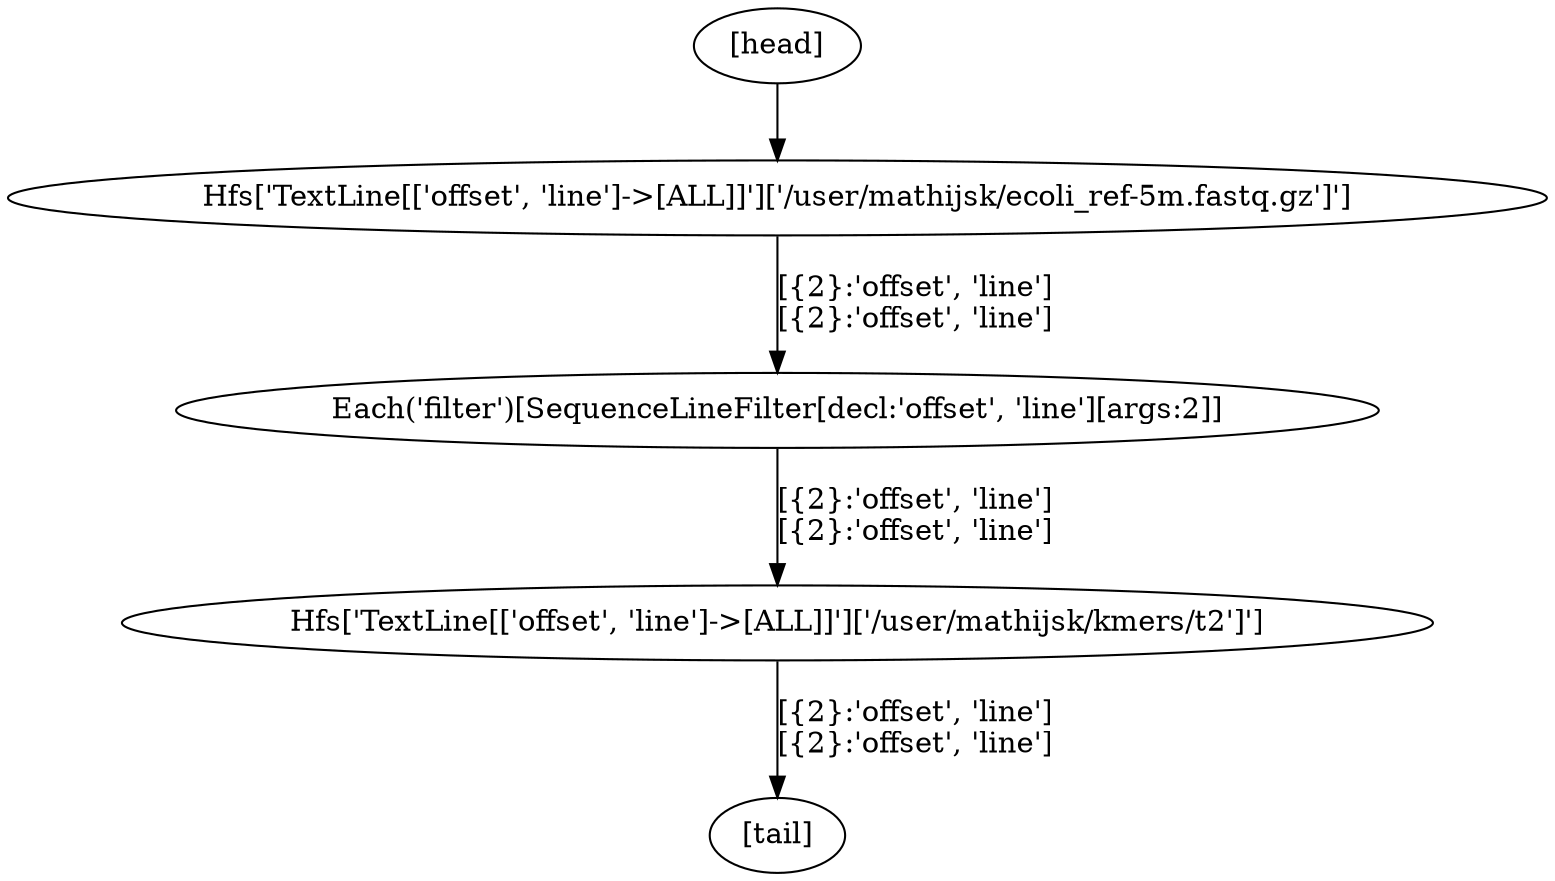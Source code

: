 digraph G {
  1 [label = "Each('filter')[SequenceLineFilter[decl:'offset', 'line'][args:2]]"];
  2 [label = "Hfs['TextLine[['offset', 'line']->[ALL]]']['/user/mathijsk/kmers/t2']']"];
  3 [label = "Hfs['TextLine[['offset', 'line']->[ALL]]']['/user/mathijsk/ecoli_ref-5m.fastq.gz']']"];
  4 [label = "[head]"];
  5 [label = "[tail]"];
  1 -> 2 [label = "[{2}:'offset', 'line']\n[{2}:'offset', 'line']"];
  3 -> 1 [label = "[{2}:'offset', 'line']\n[{2}:'offset', 'line']"];
  4 -> 3 [label = ""];
  2 -> 5 [label = "[{2}:'offset', 'line']\n[{2}:'offset', 'line']"];
}
